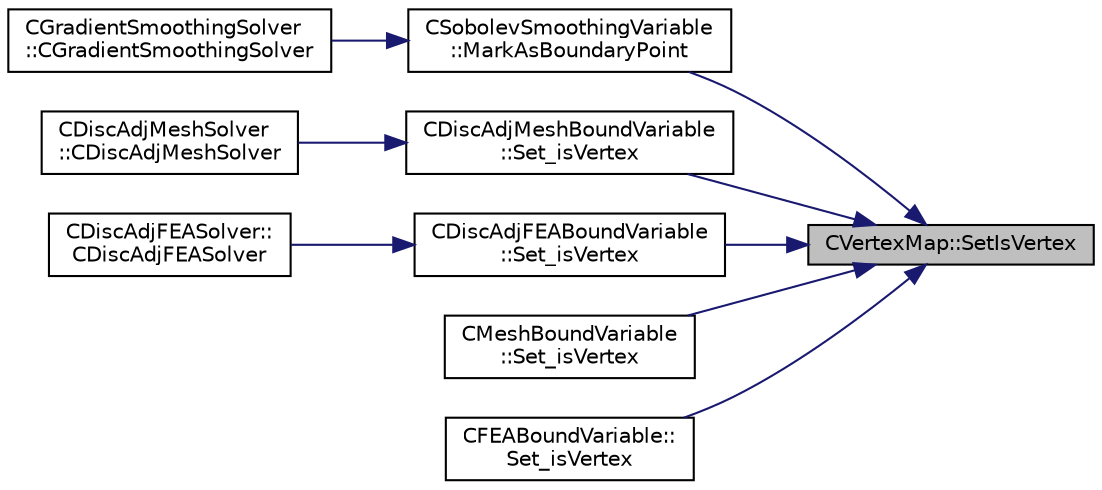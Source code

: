 digraph "CVertexMap::SetIsVertex"
{
 // LATEX_PDF_SIZE
  edge [fontname="Helvetica",fontsize="10",labelfontname="Helvetica",labelfontsize="10"];
  node [fontname="Helvetica",fontsize="10",shape=record];
  rankdir="RL";
  Node1 [label="CVertexMap::SetIsVertex",height=0.2,width=0.4,color="black", fillcolor="grey75", style="filled", fontcolor="black",tooltip="Set the vertex status of a point."];
  Node1 -> Node2 [dir="back",color="midnightblue",fontsize="10",style="solid",fontname="Helvetica"];
  Node2 [label="CSobolevSmoothingVariable\l::MarkAsBoundaryPoint",height=0.2,width=0.4,color="black", fillcolor="white", style="filled",URL="$classCSobolevSmoothingVariable.html#a8e64d673c8189c5c5803b0cd3fcdba5c",tooltip="Mark a point as boundary of a boundary."];
  Node2 -> Node3 [dir="back",color="midnightblue",fontsize="10",style="solid",fontname="Helvetica"];
  Node3 [label="CGradientSmoothingSolver\l::CGradientSmoothingSolver",height=0.2,width=0.4,color="black", fillcolor="white", style="filled",URL="$classCGradientSmoothingSolver.html#a388e06af9042060ac43193566bb03cc8",tooltip="Constructor of the class."];
  Node1 -> Node4 [dir="back",color="midnightblue",fontsize="10",style="solid",fontname="Helvetica"];
  Node4 [label="CDiscAdjMeshBoundVariable\l::Set_isVertex",height=0.2,width=0.4,color="black", fillcolor="white", style="filled",URL="$classCDiscAdjMeshBoundVariable.html#ac0efd2c50e564e35d008cb6d9fd383f9",tooltip="Set whether a node is on the boundary."];
  Node4 -> Node5 [dir="back",color="midnightblue",fontsize="10",style="solid",fontname="Helvetica"];
  Node5 [label="CDiscAdjMeshSolver\l::CDiscAdjMeshSolver",height=0.2,width=0.4,color="black", fillcolor="white", style="filled",URL="$classCDiscAdjMeshSolver.html#a346e76045c3b527d32288d0d9a7a2bab",tooltip=" "];
  Node1 -> Node6 [dir="back",color="midnightblue",fontsize="10",style="solid",fontname="Helvetica"];
  Node6 [label="CDiscAdjFEABoundVariable\l::Set_isVertex",height=0.2,width=0.4,color="black", fillcolor="white", style="filled",URL="$classCDiscAdjFEABoundVariable.html#a06eebd60f9117612b8f5658b95f049a0",tooltip="Set whether a node is on the boundary."];
  Node6 -> Node7 [dir="back",color="midnightblue",fontsize="10",style="solid",fontname="Helvetica"];
  Node7 [label="CDiscAdjFEASolver::\lCDiscAdjFEASolver",height=0.2,width=0.4,color="black", fillcolor="white", style="filled",URL="$classCDiscAdjFEASolver.html#ae74a58b4ee4459687d1c4f4e0d0e15ff",tooltip=" "];
  Node1 -> Node8 [dir="back",color="midnightblue",fontsize="10",style="solid",fontname="Helvetica"];
  Node8 [label="CMeshBoundVariable\l::Set_isVertex",height=0.2,width=0.4,color="black", fillcolor="white", style="filled",URL="$classCMeshBoundVariable.html#aed981cbbf49952d191ca0babdca79de4",tooltip="Set whether a node is on the boundary."];
  Node1 -> Node9 [dir="back",color="midnightblue",fontsize="10",style="solid",fontname="Helvetica"];
  Node9 [label="CFEABoundVariable::\lSet_isVertex",height=0.2,width=0.4,color="black", fillcolor="white", style="filled",URL="$classCFEABoundVariable.html#a6c0d392c1bf6075aa782367229a56a8f",tooltip="Set whether a node is on the boundary."];
}
